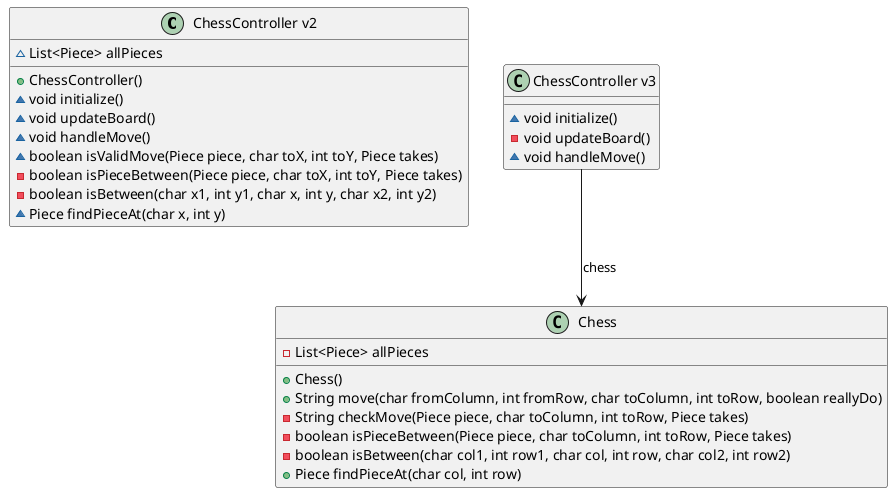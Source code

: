 @startuml
class "ChessController v2" as ChessController2 {
	~List<Piece> allPieces
	+ChessController()
	~void initialize()
	~void updateBoard()
	~void handleMove()
	~boolean isValidMove(Piece piece, char toX, int toY, Piece takes)
	-boolean isPieceBetween(Piece piece, char toX, int toY, Piece takes)
	-boolean isBetween(char x1, int y1, char x, int y, char x2, int y2)
	~Piece findPieceAt(char x, int y)
}
class "ChessController v3" as ChessController3 {
	~void initialize()
	-void updateBoard()
	~void handleMove()
}
class Chess {
	-List<Piece> allPieces
	+Chess()
	+String move(char fromColumn, int fromRow, char toColumn, int toRow, boolean reallyDo)
	-String checkMove(Piece piece, char toColumn, int toRow, Piece takes)
	-boolean isPieceBetween(Piece piece, char toColumn, int toRow, Piece takes)
	-boolean isBetween(char col1, int row1, char col, int row, char col2, int row2)
	+Piece findPieceAt(char col, int row)
}
ChessController3 --> Chess: chess
@enduml
